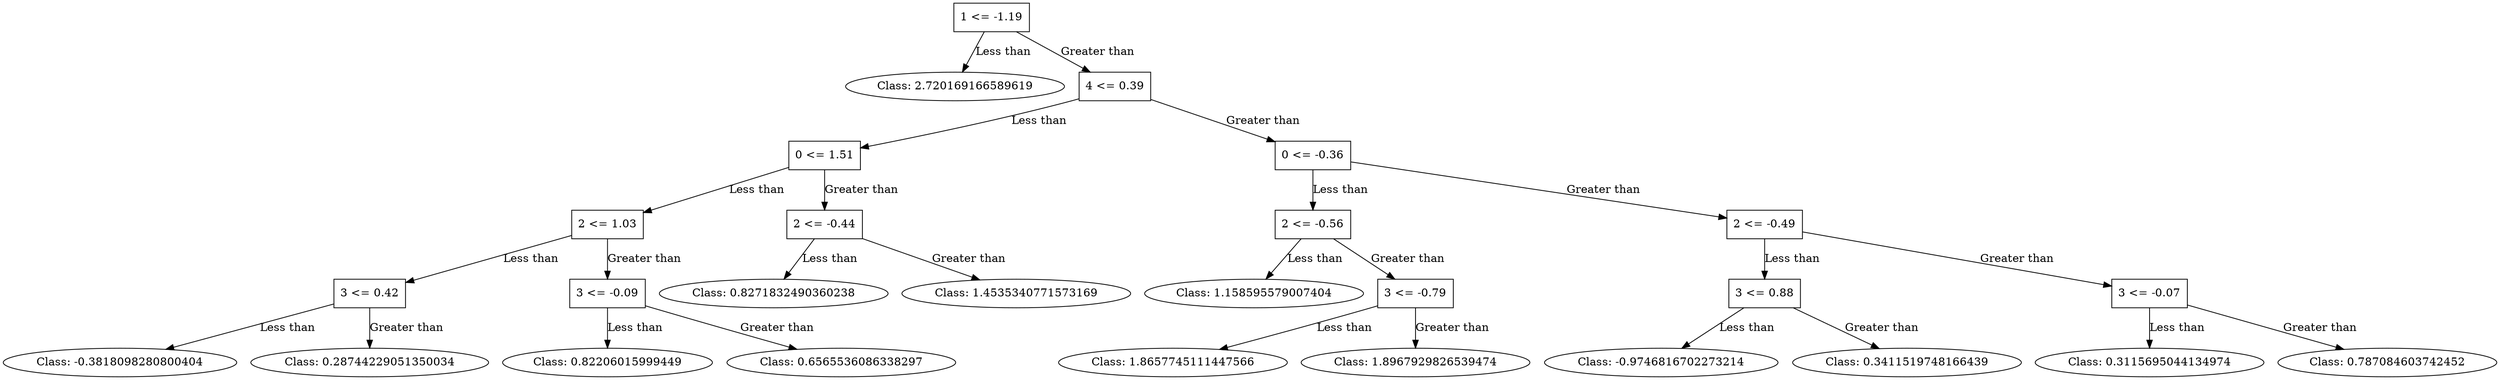 digraph {
	node_1677303403856 [label="1 <= -1.19" shape=box]
	node_1677303443152 [label="Class: 2.720169166589619" shape=ellipse]
	node_1677303403856 -> node_1677303443152 [label="Less than"]
	node_1679326501712 [label="4 <= 0.39" shape=box]
	node_1677303403856 -> node_1679326501712 [label="Greater than"]
	node_1677304618288 [label="0 <= 1.51" shape=box]
	node_1679326501712 -> node_1677304618288 [label="Less than"]
	node_1677304619536 [label="2 <= 1.03" shape=box]
	node_1677304618288 -> node_1677304619536 [label="Less than"]
	node_1677304618240 [label="3 <= 0.42" shape=box]
	node_1677304619536 -> node_1677304618240 [label="Less than"]
	node_1677303443376 [label="Class: -0.3818098280800404" shape=ellipse]
	node_1677304618240 -> node_1677303443376 [label="Less than"]
	node_1677303443632 [label="Class: 0.28744229051350034" shape=ellipse]
	node_1677304618240 -> node_1677303443632 [label="Greater than"]
	node_1677304618816 [label="3 <= -0.09" shape=box]
	node_1677304619536 -> node_1677304618816 [label="Greater than"]
	node_1677303443088 [label="Class: 0.82206015999449" shape=ellipse]
	node_1677304618816 -> node_1677303443088 [label="Less than"]
	node_1677303443184 [label="Class: 0.6565536086338297" shape=ellipse]
	node_1677304618816 -> node_1677303443184 [label="Greater than"]
	node_1677304619248 [label="2 <= -0.44" shape=box]
	node_1677304618288 -> node_1677304619248 [label="Greater than"]
	node_1677303444400 [label="Class: 0.8271832490360238" shape=ellipse]
	node_1677304619248 -> node_1677303444400 [label="Less than"]
	node_1677303444848 [label="Class: 1.4535340771573169" shape=ellipse]
	node_1677304619248 -> node_1677303444848 [label="Greater than"]
	node_1677304614832 [label="0 <= -0.36" shape=box]
	node_1679326501712 -> node_1677304614832 [label="Greater than"]
	node_1677304619488 [label="2 <= -0.56" shape=box]
	node_1677304614832 -> node_1677304619488 [label="Less than"]
	node_1677303445488 [label="Class: 1.158595579007404" shape=ellipse]
	node_1677304619488 -> node_1677303445488 [label="Less than"]
	node_1677304620304 [label="3 <= -0.79" shape=box]
	node_1677304619488 -> node_1677304620304 [label="Greater than"]
	node_1677303444016 [label="Class: 1.8657745111447566" shape=ellipse]
	node_1677304620304 -> node_1677303444016 [label="Less than"]
	node_1677303444912 [label="Class: 1.8967929826539474" shape=ellipse]
	node_1677304620304 -> node_1677303444912 [label="Greater than"]
	node_1677304616656 [label="2 <= -0.49" shape=box]
	node_1677304614832 -> node_1677304616656 [label="Greater than"]
	node_1677304621408 [label="3 <= 0.88" shape=box]
	node_1677304616656 -> node_1677304621408 [label="Less than"]
	node_1677303442736 [label="Class: -0.9746816702273214" shape=ellipse]
	node_1677304621408 -> node_1677303442736 [label="Less than"]
	node_1677303445648 [label="Class: 0.3411519748166439" shape=ellipse]
	node_1677304621408 -> node_1677303445648 [label="Greater than"]
	node_1677304621264 [label="3 <= -0.07" shape=box]
	node_1677304616656 -> node_1677304621264 [label="Greater than"]
	node_1677303442064 [label="Class: 0.3115695044134974" shape=ellipse]
	node_1677304621264 -> node_1677303442064 [label="Less than"]
	node_1677303443536 [label="Class: 0.787084603742452" shape=ellipse]
	node_1677304621264 -> node_1677303443536 [label="Greater than"]
}
